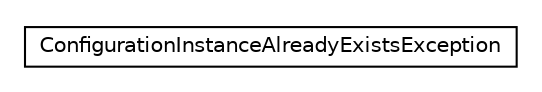 #!/usr/local/bin/dot
#
# Class diagram 
# Generated by UMLGraph version R5_6-24-gf6e263 (http://www.umlgraph.org/)
#

digraph G {
	edge [fontname="Helvetica",fontsize=10,labelfontname="Helvetica",labelfontsize=10];
	node [fontname="Helvetica",fontsize=10,shape=plaintext];
	nodesep=0.25;
	ranksep=0.5;
	// org.universAAL.tools.ucc.configuration.exception.ConfigurationInstanceAlreadyExistsException
	c18823 [label=<<table title="org.universAAL.tools.ucc.configuration.exception.ConfigurationInstanceAlreadyExistsException" border="0" cellborder="1" cellspacing="0" cellpadding="2" port="p" href="./ConfigurationInstanceAlreadyExistsException.html">
		<tr><td><table border="0" cellspacing="0" cellpadding="1">
<tr><td align="center" balign="center"> ConfigurationInstanceAlreadyExistsException </td></tr>
		</table></td></tr>
		</table>>, URL="./ConfigurationInstanceAlreadyExistsException.html", fontname="Helvetica", fontcolor="black", fontsize=10.0];
}


